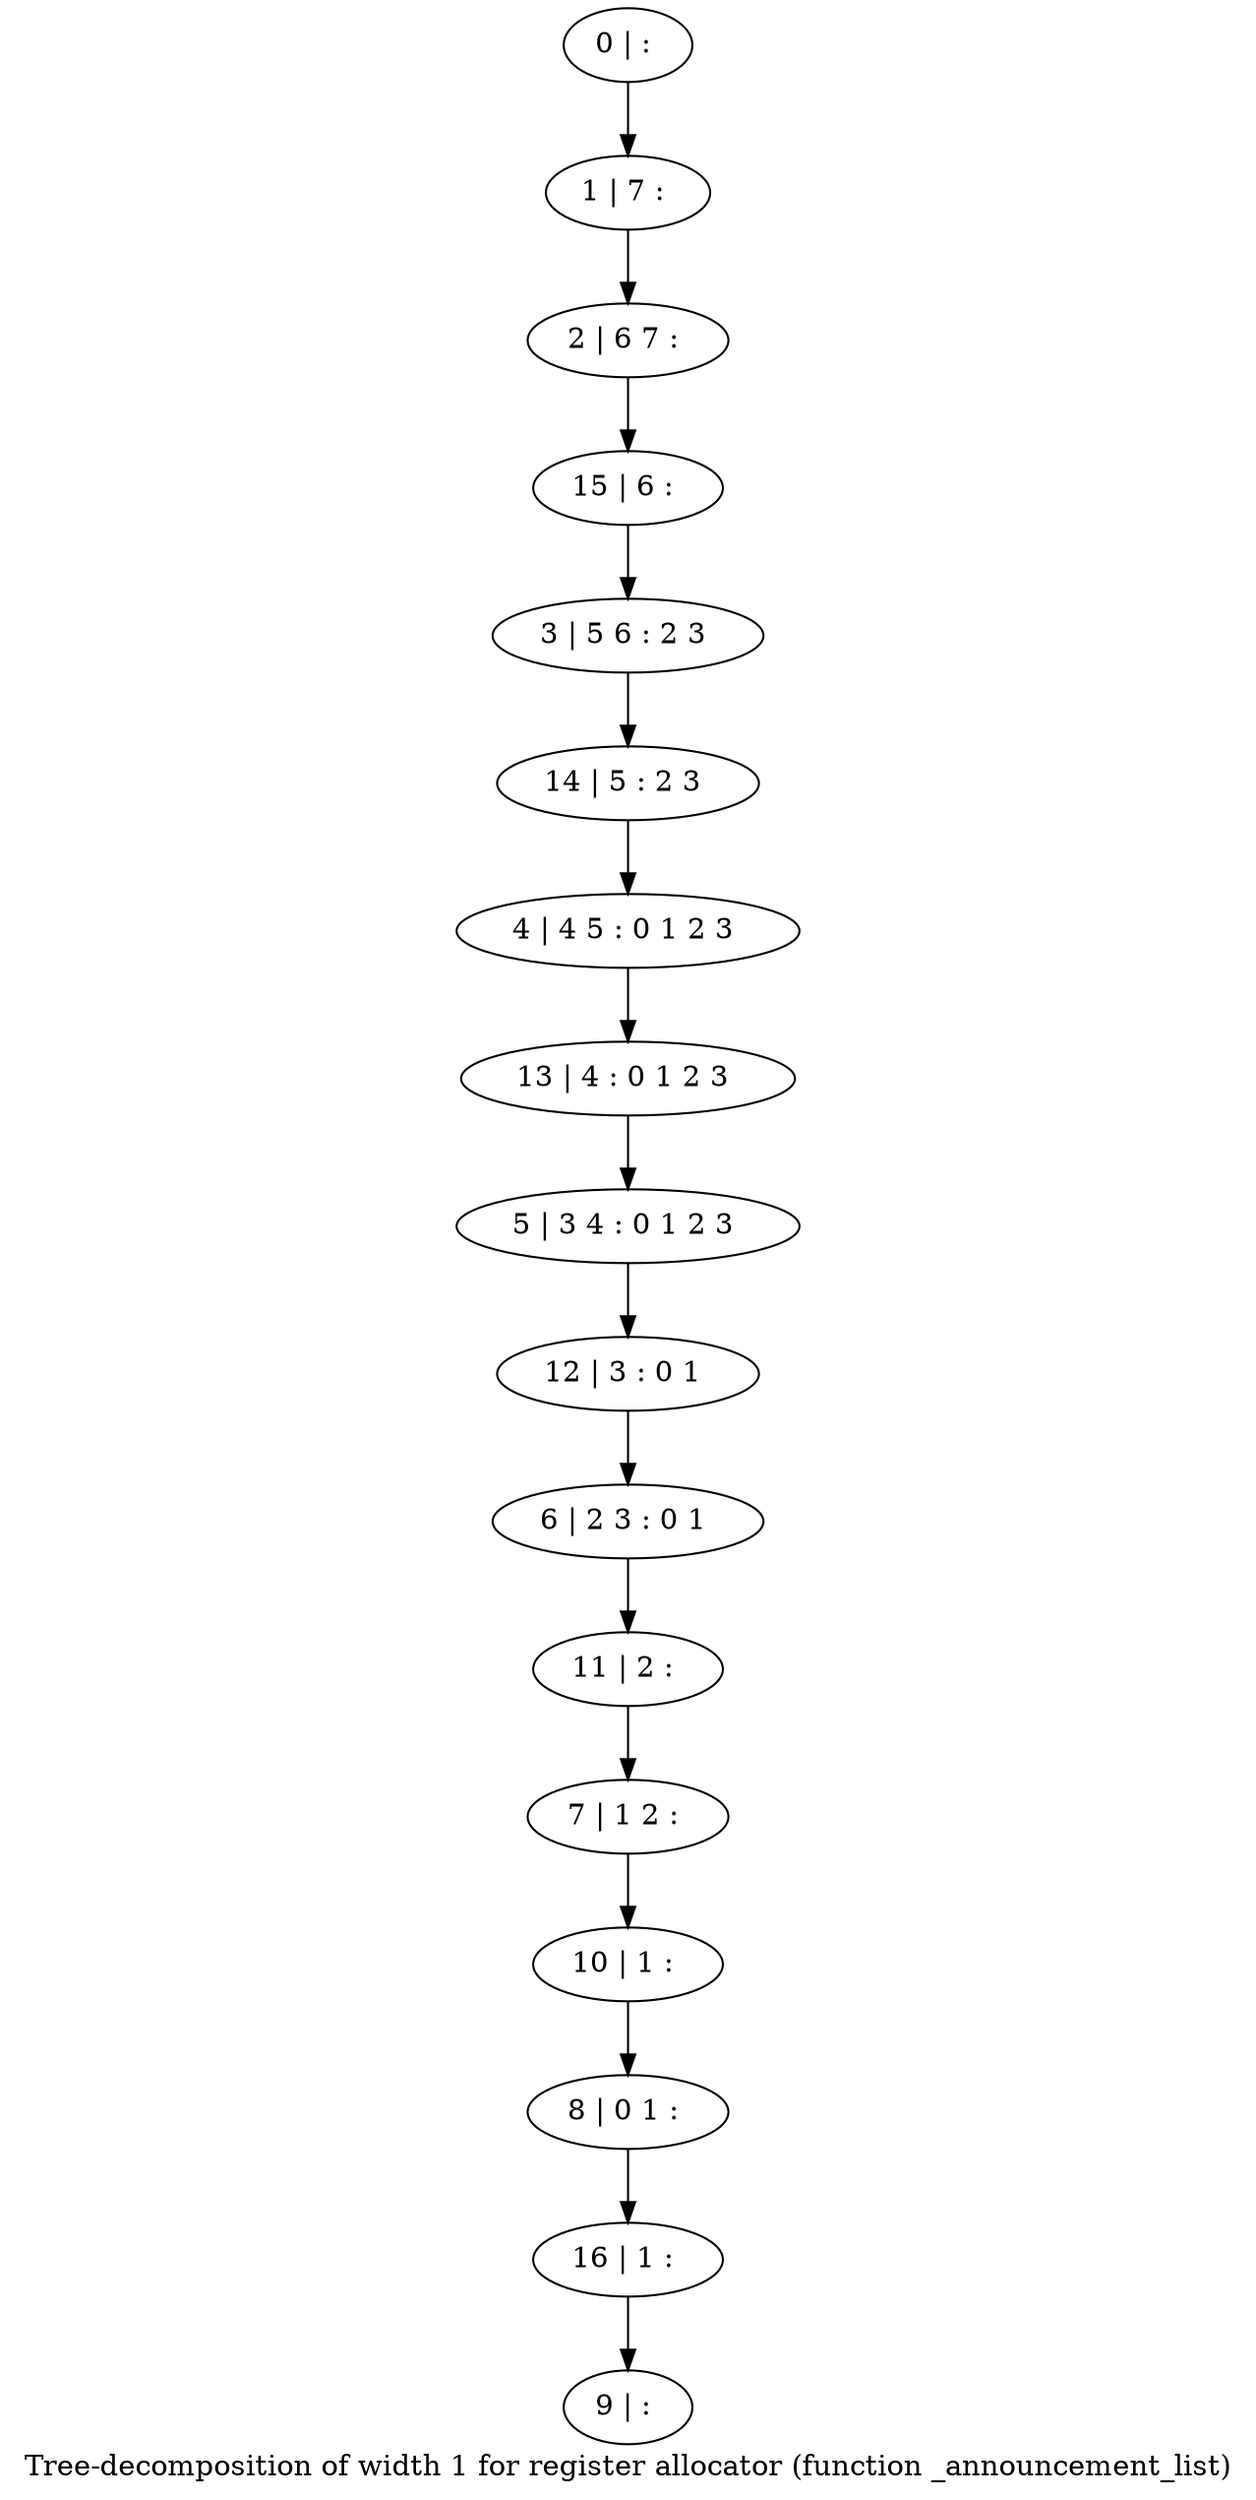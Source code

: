 digraph G {
graph [label="Tree-decomposition of width 1 for register allocator (function _announcement_list)"]
0[label="0 | : "];
1[label="1 | 7 : "];
2[label="2 | 6 7 : "];
3[label="3 | 5 6 : 2 3 "];
4[label="4 | 4 5 : 0 1 2 3 "];
5[label="5 | 3 4 : 0 1 2 3 "];
6[label="6 | 2 3 : 0 1 "];
7[label="7 | 1 2 : "];
8[label="8 | 0 1 : "];
9[label="9 | : "];
10[label="10 | 1 : "];
11[label="11 | 2 : "];
12[label="12 | 3 : 0 1 "];
13[label="13 | 4 : 0 1 2 3 "];
14[label="14 | 5 : 2 3 "];
15[label="15 | 6 : "];
16[label="16 | 1 : "];
0->1 ;
1->2 ;
10->8 ;
7->10 ;
11->7 ;
6->11 ;
12->6 ;
5->12 ;
13->5 ;
4->13 ;
14->4 ;
3->14 ;
15->3 ;
2->15 ;
16->9 ;
8->16 ;
}
